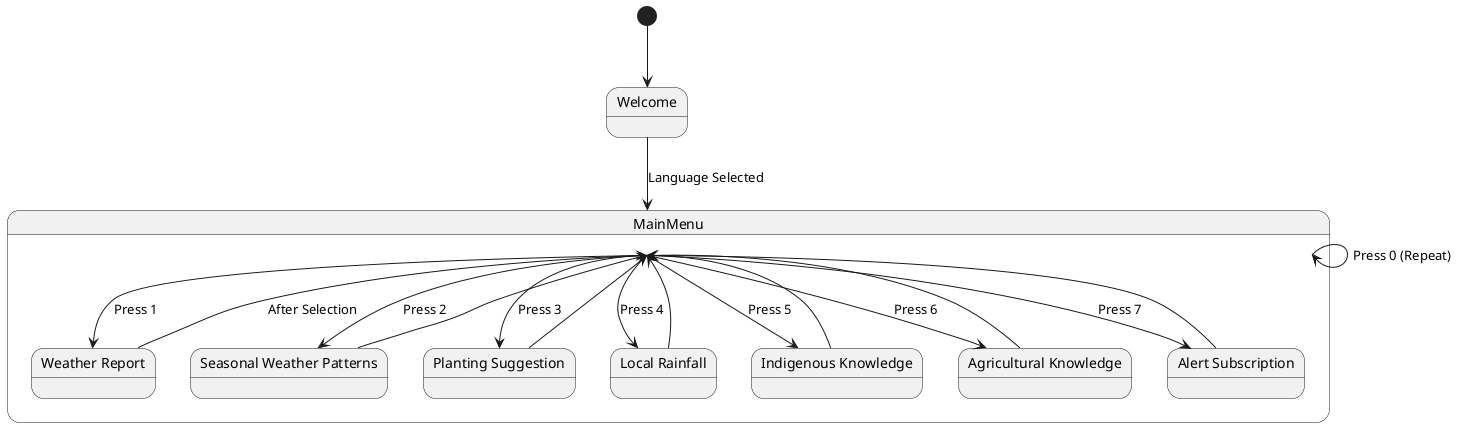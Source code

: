 @startuml
[*] --> Welcome

state MainMenu {
  state "Weather Report" as WeatherReport
  state "Seasonal Weather Patterns" as SeasonalPatterns
  state "Planting Suggestion" as PlantingSuggestion
  state "Local Rainfall" as LocalRainfall
  state "Indigenous Knowledge" as IndigenousKnowledge
  state "Agricultural Knowledge" as AgriculturalKnowledge
  state "Alert Subscription" as AlertSubscription
}

Welcome --> MainMenu : Language Selected

MainMenu --> WeatherReport : Press 1
MainMenu --> SeasonalPatterns : Press 2
MainMenu --> PlantingSuggestion : Press 3
MainMenu --> LocalRainfall : Press 4
MainMenu --> IndigenousKnowledge : Press 5
MainMenu --> AgriculturalKnowledge : Press 6
MainMenu --> AlertSubscription : Press 7
MainMenu --> MainMenu : Press 0 (Repeat)

WeatherReport --> MainMenu : After Selection
SeasonalPatterns --> MainMenu
PlantingSuggestion --> MainMenu
LocalRainfall --> MainMenu
IndigenousKnowledge --> MainMenu
AgriculturalKnowledge --> MainMenu
AlertSubscription --> MainMenu
@enduml

